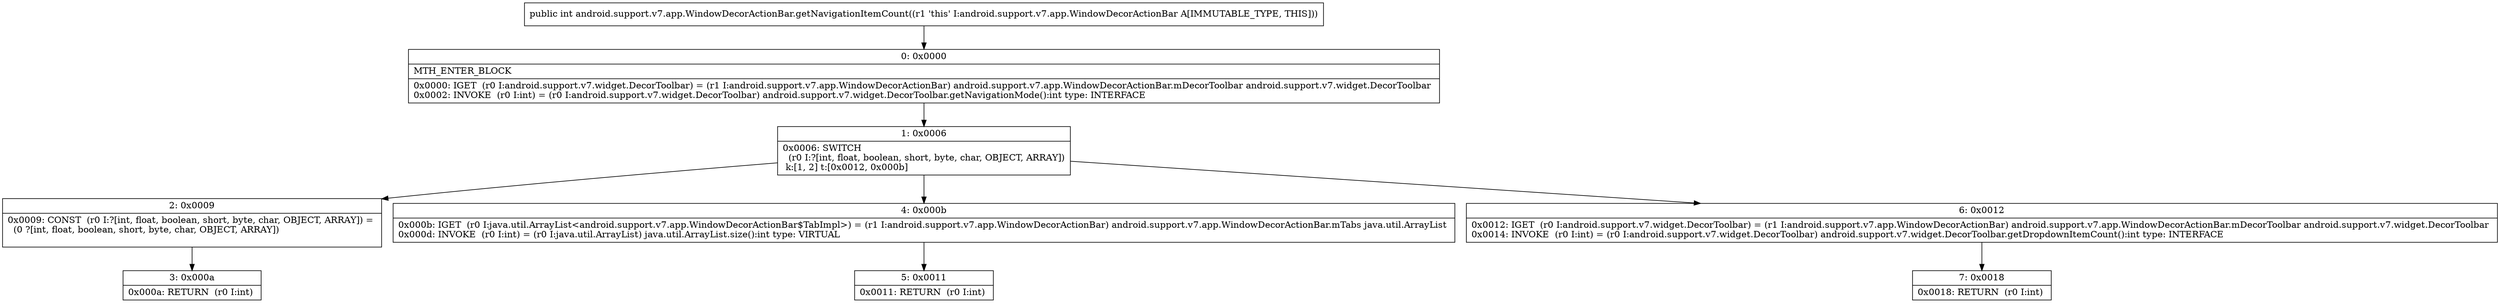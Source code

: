 digraph "CFG forandroid.support.v7.app.WindowDecorActionBar.getNavigationItemCount()I" {
Node_0 [shape=record,label="{0\:\ 0x0000|MTH_ENTER_BLOCK\l|0x0000: IGET  (r0 I:android.support.v7.widget.DecorToolbar) = (r1 I:android.support.v7.app.WindowDecorActionBar) android.support.v7.app.WindowDecorActionBar.mDecorToolbar android.support.v7.widget.DecorToolbar \l0x0002: INVOKE  (r0 I:int) = (r0 I:android.support.v7.widget.DecorToolbar) android.support.v7.widget.DecorToolbar.getNavigationMode():int type: INTERFACE \l}"];
Node_1 [shape=record,label="{1\:\ 0x0006|0x0006: SWITCH  \l  (r0 I:?[int, float, boolean, short, byte, char, OBJECT, ARRAY])\l k:[1, 2] t:[0x0012, 0x000b] \l}"];
Node_2 [shape=record,label="{2\:\ 0x0009|0x0009: CONST  (r0 I:?[int, float, boolean, short, byte, char, OBJECT, ARRAY]) = \l  (0 ?[int, float, boolean, short, byte, char, OBJECT, ARRAY])\l \l}"];
Node_3 [shape=record,label="{3\:\ 0x000a|0x000a: RETURN  (r0 I:int) \l}"];
Node_4 [shape=record,label="{4\:\ 0x000b|0x000b: IGET  (r0 I:java.util.ArrayList\<android.support.v7.app.WindowDecorActionBar$TabImpl\>) = (r1 I:android.support.v7.app.WindowDecorActionBar) android.support.v7.app.WindowDecorActionBar.mTabs java.util.ArrayList \l0x000d: INVOKE  (r0 I:int) = (r0 I:java.util.ArrayList) java.util.ArrayList.size():int type: VIRTUAL \l}"];
Node_5 [shape=record,label="{5\:\ 0x0011|0x0011: RETURN  (r0 I:int) \l}"];
Node_6 [shape=record,label="{6\:\ 0x0012|0x0012: IGET  (r0 I:android.support.v7.widget.DecorToolbar) = (r1 I:android.support.v7.app.WindowDecorActionBar) android.support.v7.app.WindowDecorActionBar.mDecorToolbar android.support.v7.widget.DecorToolbar \l0x0014: INVOKE  (r0 I:int) = (r0 I:android.support.v7.widget.DecorToolbar) android.support.v7.widget.DecorToolbar.getDropdownItemCount():int type: INTERFACE \l}"];
Node_7 [shape=record,label="{7\:\ 0x0018|0x0018: RETURN  (r0 I:int) \l}"];
MethodNode[shape=record,label="{public int android.support.v7.app.WindowDecorActionBar.getNavigationItemCount((r1 'this' I:android.support.v7.app.WindowDecorActionBar A[IMMUTABLE_TYPE, THIS])) }"];
MethodNode -> Node_0;
Node_0 -> Node_1;
Node_1 -> Node_2;
Node_1 -> Node_4;
Node_1 -> Node_6;
Node_2 -> Node_3;
Node_4 -> Node_5;
Node_6 -> Node_7;
}

